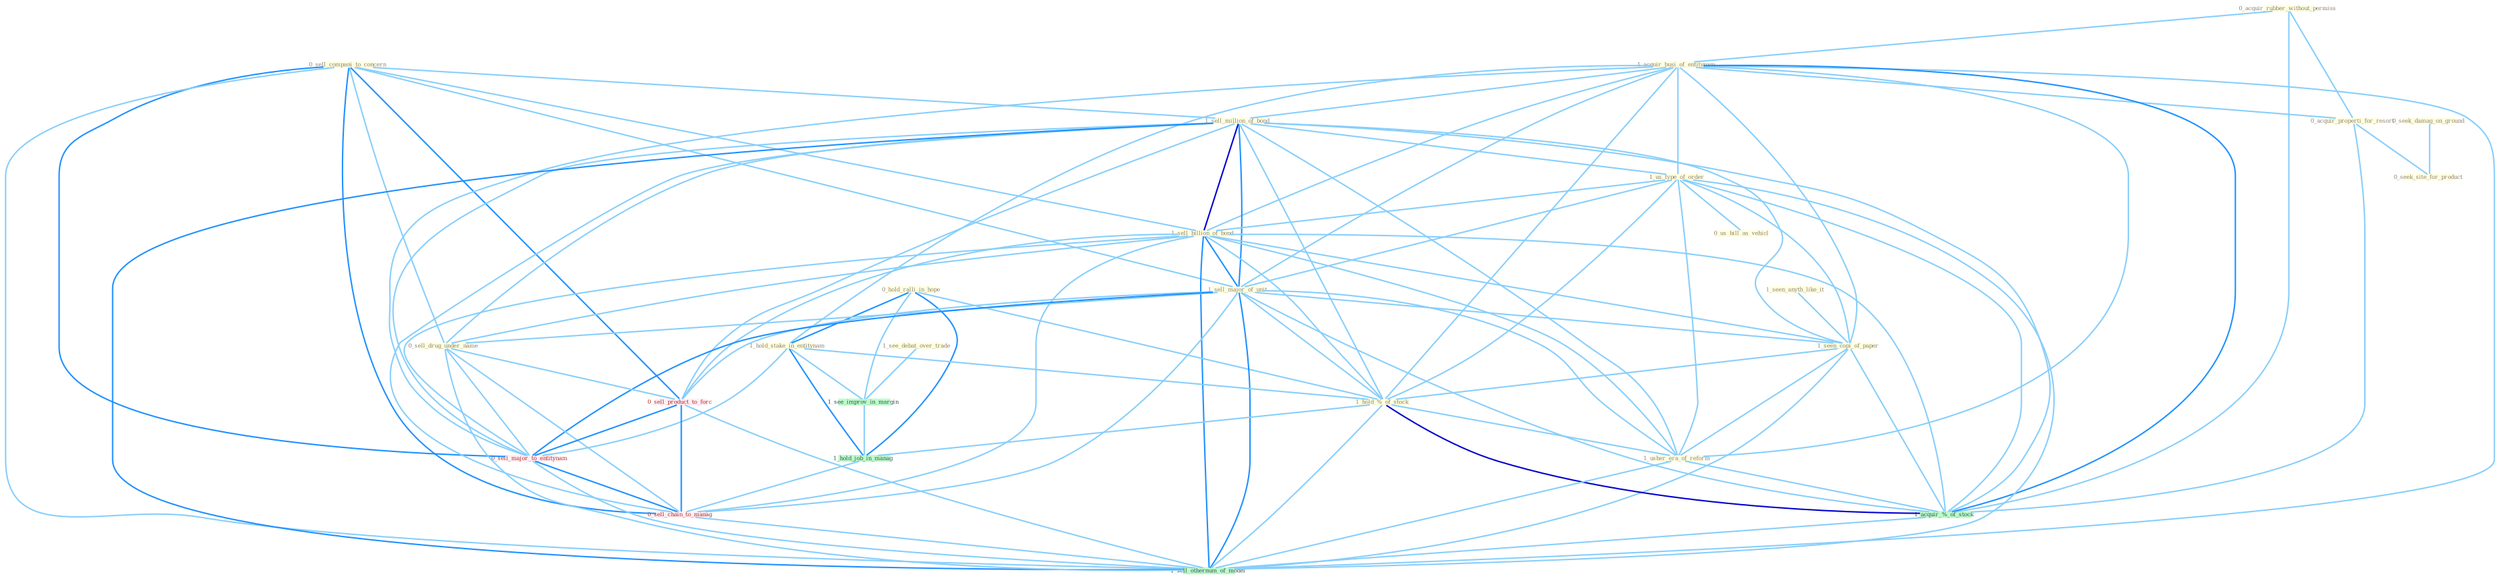 Graph G{ 
    node
    [shape=polygon,style=filled,width=.5,height=.06,color="#BDFCC9",fixedsize=true,fontsize=4,
    fontcolor="#2f4f4f"];
    {node
    [color="#ffffe0", fontcolor="#8b7d6b"] "0_sell_compani_to_concern " "0_seek_damag_on_ground " "0_acquir_rubber_without_permiss " "1_acquir_busi_of_entitynam " "1_sell_million_of_bond " "0_acquir_properti_for_resort " "1_us_type_of_order " "1_seen_anyth_like_it " "0_us_bill_as_vehicl " "1_sell_billion_of_bond " "0_seek_site_for_product " "0_hold_ralli_in_hope " "1_see_debat_over_trade " "1_sell_major_of_unit " "1_hold_stake_in_entitynam " "1_seen_copi_of_paper " "1_hold_%_of_stock " "1_usher_era_of_reform " "0_sell_drug_under_name "}
{node [color="#fff0f5", fontcolor="#b22222"] "0_sell_product_to_forc " "0_sell_major_to_entitynam " "0_sell_chain_to_manag "}
edge [color="#B0E2FF"];

	"0_sell_compani_to_concern " -- "1_sell_million_of_bond " [w="1", color="#87cefa" ];
	"0_sell_compani_to_concern " -- "1_sell_billion_of_bond " [w="1", color="#87cefa" ];
	"0_sell_compani_to_concern " -- "1_sell_major_of_unit " [w="1", color="#87cefa" ];
	"0_sell_compani_to_concern " -- "0_sell_drug_under_name " [w="1", color="#87cefa" ];
	"0_sell_compani_to_concern " -- "0_sell_product_to_forc " [w="2", color="#1e90ff" , len=0.8];
	"0_sell_compani_to_concern " -- "0_sell_major_to_entitynam " [w="2", color="#1e90ff" , len=0.8];
	"0_sell_compani_to_concern " -- "0_sell_chain_to_manag " [w="2", color="#1e90ff" , len=0.8];
	"0_sell_compani_to_concern " -- "1_sell_othernum_of_model " [w="1", color="#87cefa" ];
	"0_seek_damag_on_ground " -- "0_seek_site_for_product " [w="1", color="#87cefa" ];
	"0_acquir_rubber_without_permiss " -- "1_acquir_busi_of_entitynam " [w="1", color="#87cefa" ];
	"0_acquir_rubber_without_permiss " -- "0_acquir_properti_for_resort " [w="1", color="#87cefa" ];
	"0_acquir_rubber_without_permiss " -- "1_acquir_%_of_stock " [w="1", color="#87cefa" ];
	"1_acquir_busi_of_entitynam " -- "1_sell_million_of_bond " [w="1", color="#87cefa" ];
	"1_acquir_busi_of_entitynam " -- "0_acquir_properti_for_resort " [w="1", color="#87cefa" ];
	"1_acquir_busi_of_entitynam " -- "1_us_type_of_order " [w="1", color="#87cefa" ];
	"1_acquir_busi_of_entitynam " -- "1_sell_billion_of_bond " [w="1", color="#87cefa" ];
	"1_acquir_busi_of_entitynam " -- "1_sell_major_of_unit " [w="1", color="#87cefa" ];
	"1_acquir_busi_of_entitynam " -- "1_hold_stake_in_entitynam " [w="1", color="#87cefa" ];
	"1_acquir_busi_of_entitynam " -- "1_seen_copi_of_paper " [w="1", color="#87cefa" ];
	"1_acquir_busi_of_entitynam " -- "1_hold_%_of_stock " [w="1", color="#87cefa" ];
	"1_acquir_busi_of_entitynam " -- "1_usher_era_of_reform " [w="1", color="#87cefa" ];
	"1_acquir_busi_of_entitynam " -- "1_acquir_%_of_stock " [w="2", color="#1e90ff" , len=0.8];
	"1_acquir_busi_of_entitynam " -- "0_sell_major_to_entitynam " [w="1", color="#87cefa" ];
	"1_acquir_busi_of_entitynam " -- "1_sell_othernum_of_model " [w="1", color="#87cefa" ];
	"1_sell_million_of_bond " -- "1_us_type_of_order " [w="1", color="#87cefa" ];
	"1_sell_million_of_bond " -- "1_sell_billion_of_bond " [w="3", color="#0000cd" , len=0.6];
	"1_sell_million_of_bond " -- "1_sell_major_of_unit " [w="2", color="#1e90ff" , len=0.8];
	"1_sell_million_of_bond " -- "1_seen_copi_of_paper " [w="1", color="#87cefa" ];
	"1_sell_million_of_bond " -- "1_hold_%_of_stock " [w="1", color="#87cefa" ];
	"1_sell_million_of_bond " -- "1_usher_era_of_reform " [w="1", color="#87cefa" ];
	"1_sell_million_of_bond " -- "0_sell_drug_under_name " [w="1", color="#87cefa" ];
	"1_sell_million_of_bond " -- "1_acquir_%_of_stock " [w="1", color="#87cefa" ];
	"1_sell_million_of_bond " -- "0_sell_product_to_forc " [w="1", color="#87cefa" ];
	"1_sell_million_of_bond " -- "0_sell_major_to_entitynam " [w="1", color="#87cefa" ];
	"1_sell_million_of_bond " -- "0_sell_chain_to_manag " [w="1", color="#87cefa" ];
	"1_sell_million_of_bond " -- "1_sell_othernum_of_model " [w="2", color="#1e90ff" , len=0.8];
	"0_acquir_properti_for_resort " -- "0_seek_site_for_product " [w="1", color="#87cefa" ];
	"0_acquir_properti_for_resort " -- "1_acquir_%_of_stock " [w="1", color="#87cefa" ];
	"1_us_type_of_order " -- "0_us_bill_as_vehicl " [w="1", color="#87cefa" ];
	"1_us_type_of_order " -- "1_sell_billion_of_bond " [w="1", color="#87cefa" ];
	"1_us_type_of_order " -- "1_sell_major_of_unit " [w="1", color="#87cefa" ];
	"1_us_type_of_order " -- "1_seen_copi_of_paper " [w="1", color="#87cefa" ];
	"1_us_type_of_order " -- "1_hold_%_of_stock " [w="1", color="#87cefa" ];
	"1_us_type_of_order " -- "1_usher_era_of_reform " [w="1", color="#87cefa" ];
	"1_us_type_of_order " -- "1_acquir_%_of_stock " [w="1", color="#87cefa" ];
	"1_us_type_of_order " -- "1_sell_othernum_of_model " [w="1", color="#87cefa" ];
	"1_seen_anyth_like_it " -- "1_seen_copi_of_paper " [w="1", color="#87cefa" ];
	"1_sell_billion_of_bond " -- "1_sell_major_of_unit " [w="2", color="#1e90ff" , len=0.8];
	"1_sell_billion_of_bond " -- "1_seen_copi_of_paper " [w="1", color="#87cefa" ];
	"1_sell_billion_of_bond " -- "1_hold_%_of_stock " [w="1", color="#87cefa" ];
	"1_sell_billion_of_bond " -- "1_usher_era_of_reform " [w="1", color="#87cefa" ];
	"1_sell_billion_of_bond " -- "0_sell_drug_under_name " [w="1", color="#87cefa" ];
	"1_sell_billion_of_bond " -- "1_acquir_%_of_stock " [w="1", color="#87cefa" ];
	"1_sell_billion_of_bond " -- "0_sell_product_to_forc " [w="1", color="#87cefa" ];
	"1_sell_billion_of_bond " -- "0_sell_major_to_entitynam " [w="1", color="#87cefa" ];
	"1_sell_billion_of_bond " -- "0_sell_chain_to_manag " [w="1", color="#87cefa" ];
	"1_sell_billion_of_bond " -- "1_sell_othernum_of_model " [w="2", color="#1e90ff" , len=0.8];
	"0_hold_ralli_in_hope " -- "1_hold_stake_in_entitynam " [w="2", color="#1e90ff" , len=0.8];
	"0_hold_ralli_in_hope " -- "1_hold_%_of_stock " [w="1", color="#87cefa" ];
	"0_hold_ralli_in_hope " -- "1_see_improv_in_margin " [w="1", color="#87cefa" ];
	"0_hold_ralli_in_hope " -- "1_hold_job_in_manag " [w="2", color="#1e90ff" , len=0.8];
	"1_see_debat_over_trade " -- "1_see_improv_in_margin " [w="1", color="#87cefa" ];
	"1_sell_major_of_unit " -- "1_seen_copi_of_paper " [w="1", color="#87cefa" ];
	"1_sell_major_of_unit " -- "1_hold_%_of_stock " [w="1", color="#87cefa" ];
	"1_sell_major_of_unit " -- "1_usher_era_of_reform " [w="1", color="#87cefa" ];
	"1_sell_major_of_unit " -- "0_sell_drug_under_name " [w="1", color="#87cefa" ];
	"1_sell_major_of_unit " -- "1_acquir_%_of_stock " [w="1", color="#87cefa" ];
	"1_sell_major_of_unit " -- "0_sell_product_to_forc " [w="1", color="#87cefa" ];
	"1_sell_major_of_unit " -- "0_sell_major_to_entitynam " [w="2", color="#1e90ff" , len=0.8];
	"1_sell_major_of_unit " -- "0_sell_chain_to_manag " [w="1", color="#87cefa" ];
	"1_sell_major_of_unit " -- "1_sell_othernum_of_model " [w="2", color="#1e90ff" , len=0.8];
	"1_hold_stake_in_entitynam " -- "1_hold_%_of_stock " [w="1", color="#87cefa" ];
	"1_hold_stake_in_entitynam " -- "1_see_improv_in_margin " [w="1", color="#87cefa" ];
	"1_hold_stake_in_entitynam " -- "1_hold_job_in_manag " [w="2", color="#1e90ff" , len=0.8];
	"1_hold_stake_in_entitynam " -- "0_sell_major_to_entitynam " [w="1", color="#87cefa" ];
	"1_seen_copi_of_paper " -- "1_hold_%_of_stock " [w="1", color="#87cefa" ];
	"1_seen_copi_of_paper " -- "1_usher_era_of_reform " [w="1", color="#87cefa" ];
	"1_seen_copi_of_paper " -- "1_acquir_%_of_stock " [w="1", color="#87cefa" ];
	"1_seen_copi_of_paper " -- "1_sell_othernum_of_model " [w="1", color="#87cefa" ];
	"1_hold_%_of_stock " -- "1_usher_era_of_reform " [w="1", color="#87cefa" ];
	"1_hold_%_of_stock " -- "1_acquir_%_of_stock " [w="3", color="#0000cd" , len=0.6];
	"1_hold_%_of_stock " -- "1_hold_job_in_manag " [w="1", color="#87cefa" ];
	"1_hold_%_of_stock " -- "1_sell_othernum_of_model " [w="1", color="#87cefa" ];
	"1_usher_era_of_reform " -- "1_acquir_%_of_stock " [w="1", color="#87cefa" ];
	"1_usher_era_of_reform " -- "1_sell_othernum_of_model " [w="1", color="#87cefa" ];
	"0_sell_drug_under_name " -- "0_sell_product_to_forc " [w="1", color="#87cefa" ];
	"0_sell_drug_under_name " -- "0_sell_major_to_entitynam " [w="1", color="#87cefa" ];
	"0_sell_drug_under_name " -- "0_sell_chain_to_manag " [w="1", color="#87cefa" ];
	"0_sell_drug_under_name " -- "1_sell_othernum_of_model " [w="1", color="#87cefa" ];
	"1_see_improv_in_margin " -- "1_hold_job_in_manag " [w="1", color="#87cefa" ];
	"1_acquir_%_of_stock " -- "1_sell_othernum_of_model " [w="1", color="#87cefa" ];
	"1_hold_job_in_manag " -- "0_sell_chain_to_manag " [w="1", color="#87cefa" ];
	"0_sell_product_to_forc " -- "0_sell_major_to_entitynam " [w="2", color="#1e90ff" , len=0.8];
	"0_sell_product_to_forc " -- "0_sell_chain_to_manag " [w="2", color="#1e90ff" , len=0.8];
	"0_sell_product_to_forc " -- "1_sell_othernum_of_model " [w="1", color="#87cefa" ];
	"0_sell_major_to_entitynam " -- "0_sell_chain_to_manag " [w="2", color="#1e90ff" , len=0.8];
	"0_sell_major_to_entitynam " -- "1_sell_othernum_of_model " [w="1", color="#87cefa" ];
	"0_sell_chain_to_manag " -- "1_sell_othernum_of_model " [w="1", color="#87cefa" ];
}